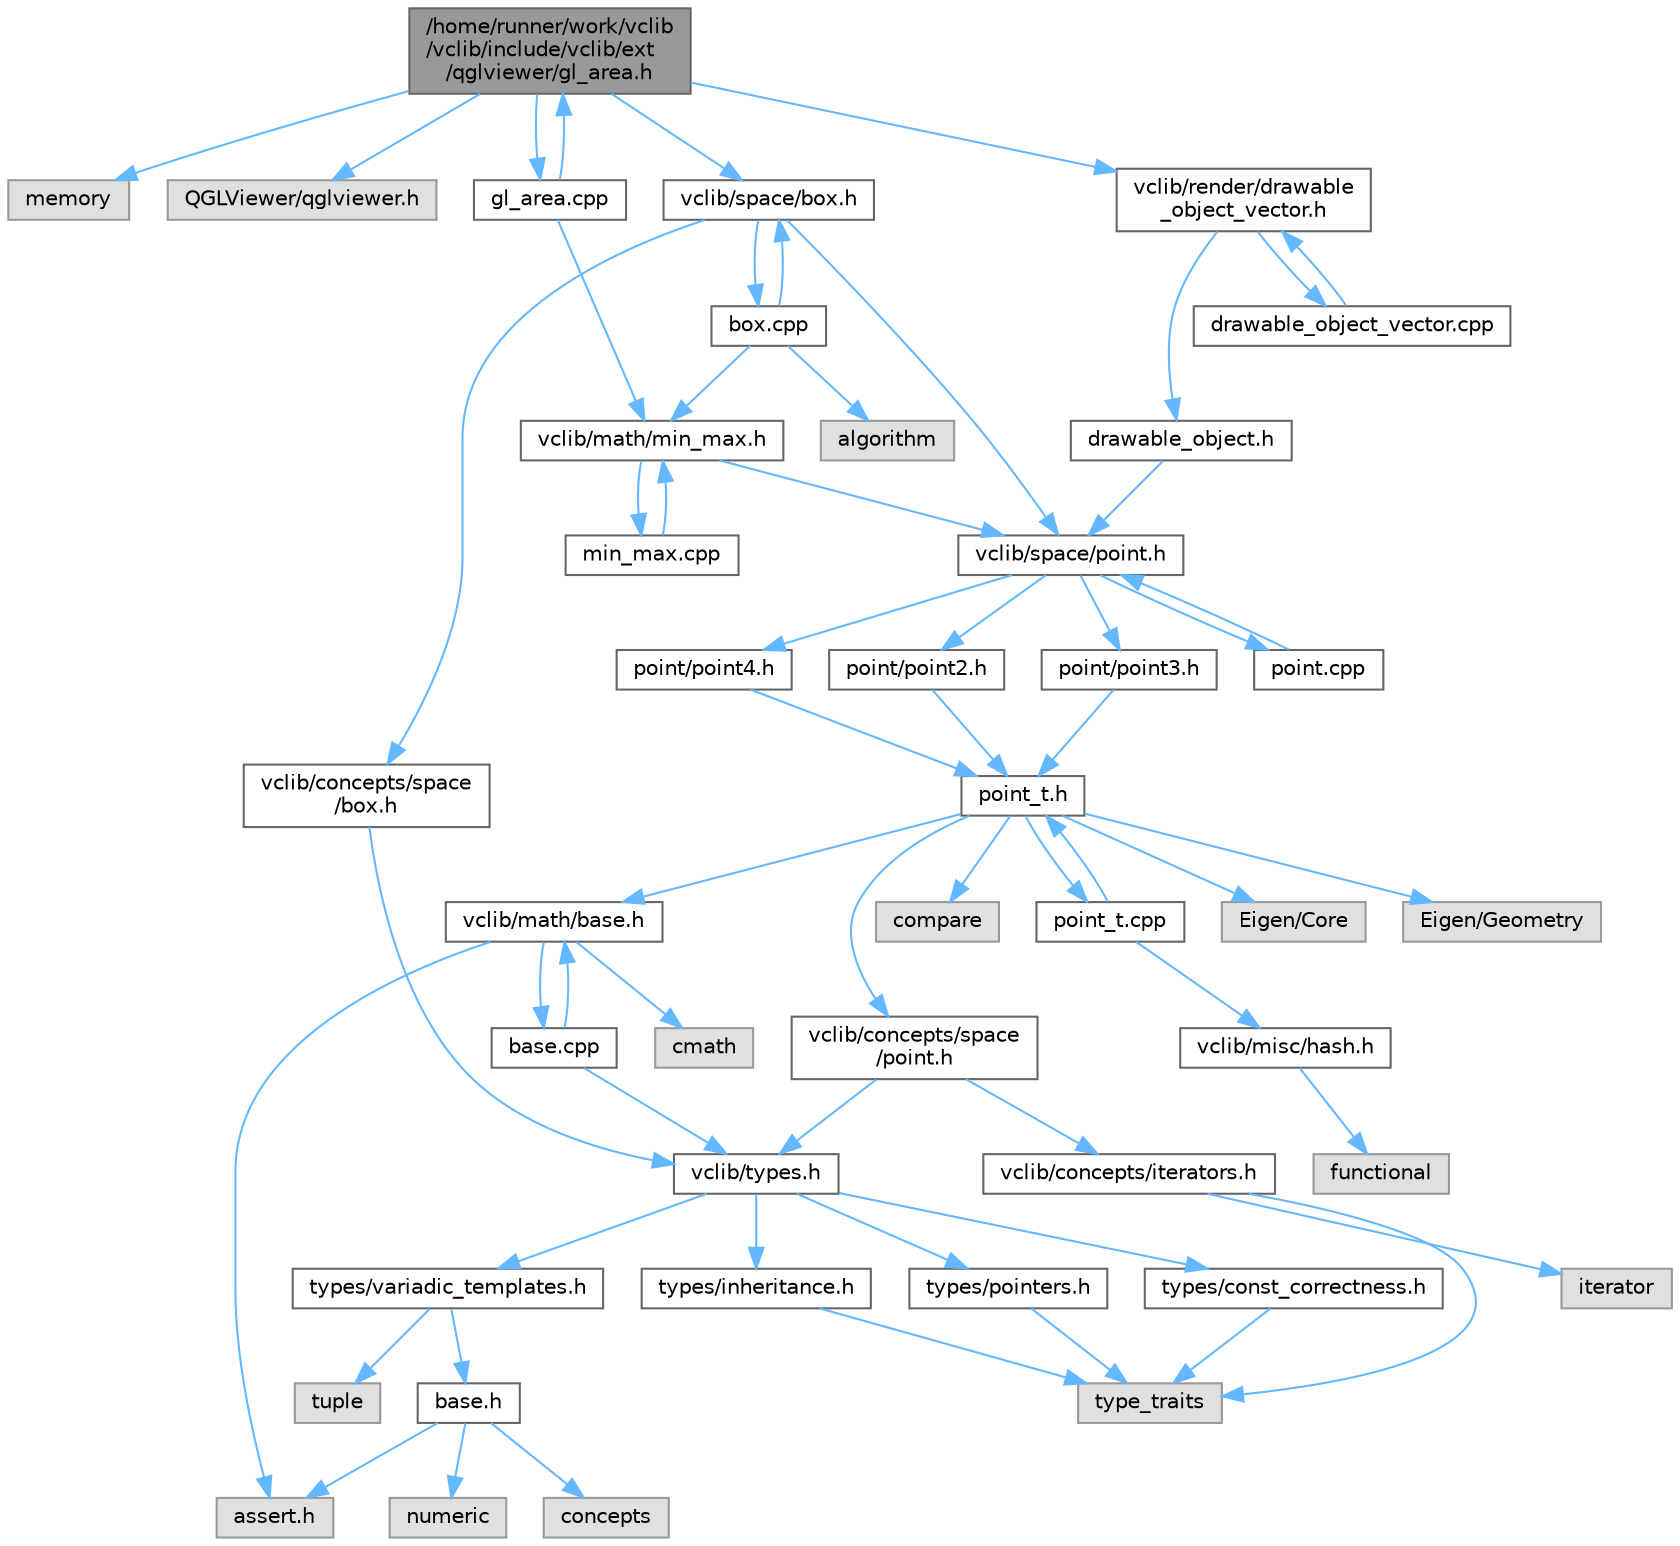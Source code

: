 digraph "/home/runner/work/vclib/vclib/include/vclib/ext/qglviewer/gl_area.h"
{
 // LATEX_PDF_SIZE
  bgcolor="transparent";
  edge [fontname=Helvetica,fontsize=10,labelfontname=Helvetica,labelfontsize=10];
  node [fontname=Helvetica,fontsize=10,shape=box,height=0.2,width=0.4];
  Node1 [label="/home/runner/work/vclib\l/vclib/include/vclib/ext\l/qglviewer/gl_area.h",height=0.2,width=0.4,color="gray40", fillcolor="grey60", style="filled", fontcolor="black",tooltip=" "];
  Node1 -> Node2 [color="steelblue1",style="solid"];
  Node2 [label="memory",height=0.2,width=0.4,color="grey60", fillcolor="#E0E0E0", style="filled",tooltip=" "];
  Node1 -> Node3 [color="steelblue1",style="solid"];
  Node3 [label="QGLViewer/qglviewer.h",height=0.2,width=0.4,color="grey60", fillcolor="#E0E0E0", style="filled",tooltip=" "];
  Node1 -> Node4 [color="steelblue1",style="solid"];
  Node4 [label="vclib/render/drawable\l_object_vector.h",height=0.2,width=0.4,color="grey40", fillcolor="white", style="filled",URL="$drawable__object__vector_8h.html",tooltip=" "];
  Node4 -> Node5 [color="steelblue1",style="solid"];
  Node5 [label="drawable_object.h",height=0.2,width=0.4,color="grey40", fillcolor="white", style="filled",URL="$drawable__object_8h.html",tooltip=" "];
  Node5 -> Node6 [color="steelblue1",style="solid"];
  Node6 [label="vclib/space/point.h",height=0.2,width=0.4,color="grey40", fillcolor="white", style="filled",URL="$space_2point_8h.html",tooltip=" "];
  Node6 -> Node7 [color="steelblue1",style="solid"];
  Node7 [label="point/point2.h",height=0.2,width=0.4,color="grey40", fillcolor="white", style="filled",URL="$point2_8h.html",tooltip=" "];
  Node7 -> Node8 [color="steelblue1",style="solid"];
  Node8 [label="point_t.h",height=0.2,width=0.4,color="grey40", fillcolor="white", style="filled",URL="$point__t_8h.html",tooltip=" "];
  Node8 -> Node9 [color="steelblue1",style="solid"];
  Node9 [label="compare",height=0.2,width=0.4,color="grey60", fillcolor="#E0E0E0", style="filled",tooltip=" "];
  Node8 -> Node10 [color="steelblue1",style="solid"];
  Node10 [label="Eigen/Core",height=0.2,width=0.4,color="grey60", fillcolor="#E0E0E0", style="filled",tooltip=" "];
  Node8 -> Node11 [color="steelblue1",style="solid"];
  Node11 [label="Eigen/Geometry",height=0.2,width=0.4,color="grey60", fillcolor="#E0E0E0", style="filled",tooltip=" "];
  Node8 -> Node12 [color="steelblue1",style="solid"];
  Node12 [label="vclib/concepts/space\l/point.h",height=0.2,width=0.4,color="grey40", fillcolor="white", style="filled",URL="$concepts_2space_2point_8h.html",tooltip=" "];
  Node12 -> Node13 [color="steelblue1",style="solid"];
  Node13 [label="vclib/concepts/iterators.h",height=0.2,width=0.4,color="grey40", fillcolor="white", style="filled",URL="$concepts_2iterators_8h.html",tooltip=" "];
  Node13 -> Node14 [color="steelblue1",style="solid"];
  Node14 [label="iterator",height=0.2,width=0.4,color="grey60", fillcolor="#E0E0E0", style="filled",tooltip=" "];
  Node13 -> Node15 [color="steelblue1",style="solid"];
  Node15 [label="type_traits",height=0.2,width=0.4,color="grey60", fillcolor="#E0E0E0", style="filled",tooltip=" "];
  Node12 -> Node16 [color="steelblue1",style="solid"];
  Node16 [label="vclib/types.h",height=0.2,width=0.4,color="grey40", fillcolor="white", style="filled",URL="$types_8h.html",tooltip=" "];
  Node16 -> Node17 [color="steelblue1",style="solid"];
  Node17 [label="types/const_correctness.h",height=0.2,width=0.4,color="grey40", fillcolor="white", style="filled",URL="$types_2const__correctness_8h.html",tooltip=" "];
  Node17 -> Node15 [color="steelblue1",style="solid"];
  Node16 -> Node18 [color="steelblue1",style="solid"];
  Node18 [label="types/inheritance.h",height=0.2,width=0.4,color="grey40", fillcolor="white", style="filled",URL="$inheritance_8h.html",tooltip=" "];
  Node18 -> Node15 [color="steelblue1",style="solid"];
  Node16 -> Node19 [color="steelblue1",style="solid"];
  Node19 [label="types/pointers.h",height=0.2,width=0.4,color="grey40", fillcolor="white", style="filled",URL="$types_2pointers_8h.html",tooltip=" "];
  Node19 -> Node15 [color="steelblue1",style="solid"];
  Node16 -> Node20 [color="steelblue1",style="solid"];
  Node20 [label="types/variadic_templates.h",height=0.2,width=0.4,color="grey40", fillcolor="white", style="filled",URL="$variadic__templates_8h.html",tooltip=" "];
  Node20 -> Node21 [color="steelblue1",style="solid"];
  Node21 [label="base.h",height=0.2,width=0.4,color="grey40", fillcolor="white", style="filled",URL="$types_2base_8h.html",tooltip=" "];
  Node21 -> Node22 [color="steelblue1",style="solid"];
  Node22 [label="assert.h",height=0.2,width=0.4,color="grey60", fillcolor="#E0E0E0", style="filled",tooltip=" "];
  Node21 -> Node23 [color="steelblue1",style="solid"];
  Node23 [label="concepts",height=0.2,width=0.4,color="grey60", fillcolor="#E0E0E0", style="filled",tooltip=" "];
  Node21 -> Node24 [color="steelblue1",style="solid"];
  Node24 [label="numeric",height=0.2,width=0.4,color="grey60", fillcolor="#E0E0E0", style="filled",tooltip=" "];
  Node20 -> Node25 [color="steelblue1",style="solid"];
  Node25 [label="tuple",height=0.2,width=0.4,color="grey60", fillcolor="#E0E0E0", style="filled",tooltip=" "];
  Node8 -> Node26 [color="steelblue1",style="solid"];
  Node26 [label="vclib/math/base.h",height=0.2,width=0.4,color="grey40", fillcolor="white", style="filled",URL="$math_2base_8h.html",tooltip=" "];
  Node26 -> Node27 [color="steelblue1",style="solid"];
  Node27 [label="cmath",height=0.2,width=0.4,color="grey60", fillcolor="#E0E0E0", style="filled",tooltip=" "];
  Node26 -> Node22 [color="steelblue1",style="solid"];
  Node26 -> Node28 [color="steelblue1",style="solid"];
  Node28 [label="base.cpp",height=0.2,width=0.4,color="grey40", fillcolor="white", style="filled",URL="$base_8cpp.html",tooltip=" "];
  Node28 -> Node26 [color="steelblue1",style="solid"];
  Node28 -> Node16 [color="steelblue1",style="solid"];
  Node8 -> Node29 [color="steelblue1",style="solid"];
  Node29 [label="point_t.cpp",height=0.2,width=0.4,color="grey40", fillcolor="white", style="filled",URL="$point__t_8cpp.html",tooltip=" "];
  Node29 -> Node8 [color="steelblue1",style="solid"];
  Node29 -> Node30 [color="steelblue1",style="solid"];
  Node30 [label="vclib/misc/hash.h",height=0.2,width=0.4,color="grey40", fillcolor="white", style="filled",URL="$hash_8h.html",tooltip=" "];
  Node30 -> Node31 [color="steelblue1",style="solid"];
  Node31 [label="functional",height=0.2,width=0.4,color="grey60", fillcolor="#E0E0E0", style="filled",tooltip=" "];
  Node6 -> Node32 [color="steelblue1",style="solid"];
  Node32 [label="point/point3.h",height=0.2,width=0.4,color="grey40", fillcolor="white", style="filled",URL="$point3_8h.html",tooltip=" "];
  Node32 -> Node8 [color="steelblue1",style="solid"];
  Node6 -> Node33 [color="steelblue1",style="solid"];
  Node33 [label="point/point4.h",height=0.2,width=0.4,color="grey40", fillcolor="white", style="filled",URL="$point4_8h.html",tooltip=" "];
  Node33 -> Node8 [color="steelblue1",style="solid"];
  Node6 -> Node34 [color="steelblue1",style="solid"];
  Node34 [label="point.cpp",height=0.2,width=0.4,color="grey40", fillcolor="white", style="filled",URL="$point_8cpp.html",tooltip=" "];
  Node34 -> Node6 [color="steelblue1",style="solid"];
  Node4 -> Node35 [color="steelblue1",style="solid"];
  Node35 [label="drawable_object_vector.cpp",height=0.2,width=0.4,color="grey40", fillcolor="white", style="filled",URL="$drawable__object__vector_8cpp.html",tooltip=" "];
  Node35 -> Node4 [color="steelblue1",style="solid"];
  Node1 -> Node36 [color="steelblue1",style="solid"];
  Node36 [label="vclib/space/box.h",height=0.2,width=0.4,color="grey40", fillcolor="white", style="filled",URL="$space_2box_8h.html",tooltip=" "];
  Node36 -> Node37 [color="steelblue1",style="solid"];
  Node37 [label="vclib/concepts/space\l/box.h",height=0.2,width=0.4,color="grey40", fillcolor="white", style="filled",URL="$concepts_2space_2box_8h.html",tooltip=" "];
  Node37 -> Node16 [color="steelblue1",style="solid"];
  Node36 -> Node6 [color="steelblue1",style="solid"];
  Node36 -> Node38 [color="steelblue1",style="solid"];
  Node38 [label="box.cpp",height=0.2,width=0.4,color="grey40", fillcolor="white", style="filled",URL="$box_8cpp.html",tooltip=" "];
  Node38 -> Node36 [color="steelblue1",style="solid"];
  Node38 -> Node39 [color="steelblue1",style="solid"];
  Node39 [label="algorithm",height=0.2,width=0.4,color="grey60", fillcolor="#E0E0E0", style="filled",tooltip=" "];
  Node38 -> Node40 [color="steelblue1",style="solid"];
  Node40 [label="vclib/math/min_max.h",height=0.2,width=0.4,color="grey40", fillcolor="white", style="filled",URL="$min__max_8h.html",tooltip=" "];
  Node40 -> Node6 [color="steelblue1",style="solid"];
  Node40 -> Node41 [color="steelblue1",style="solid"];
  Node41 [label="min_max.cpp",height=0.2,width=0.4,color="grey40", fillcolor="white", style="filled",URL="$min__max_8cpp.html",tooltip=" "];
  Node41 -> Node40 [color="steelblue1",style="solid"];
  Node1 -> Node42 [color="steelblue1",style="solid"];
  Node42 [label="gl_area.cpp",height=0.2,width=0.4,color="grey40", fillcolor="white", style="filled",URL="$gl__area_8cpp.html",tooltip=" "];
  Node42 -> Node1 [color="steelblue1",style="solid"];
  Node42 -> Node40 [color="steelblue1",style="solid"];
}
